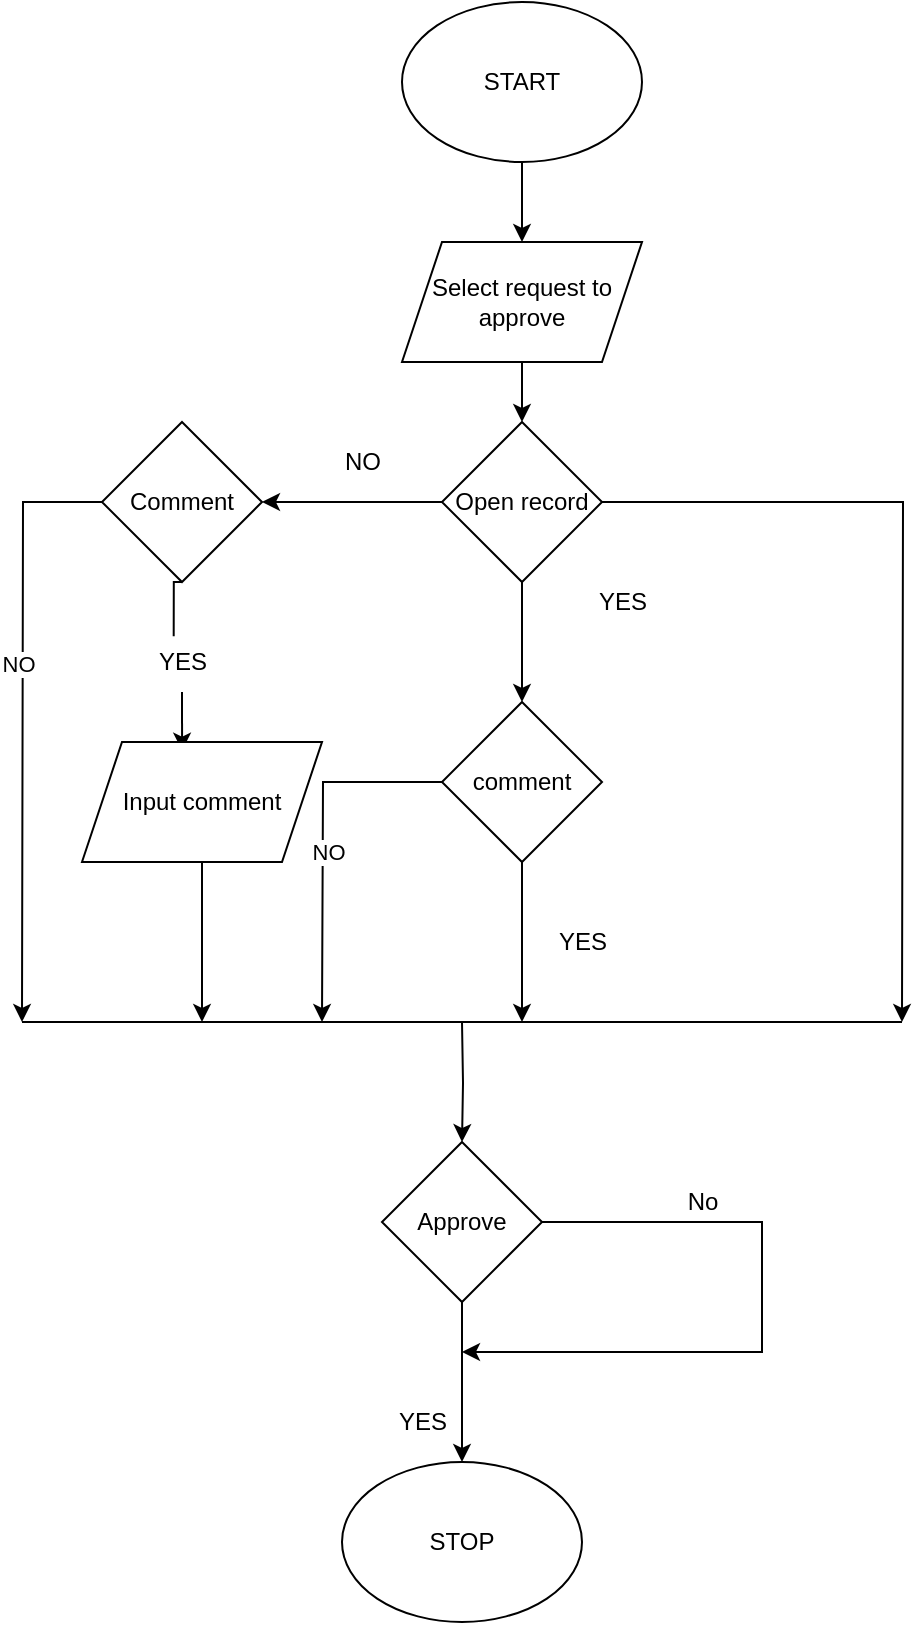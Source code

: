 <mxfile version="20.7.4" type="device"><diagram id="fIea8bSJG7sGjlb332zB" name="Page-1"><mxGraphModel dx="520" dy="443" grid="1" gridSize="10" guides="1" tooltips="1" connect="1" arrows="1" fold="1" page="1" pageScale="1" pageWidth="827" pageHeight="1169" math="0" shadow="0"><root><mxCell id="0"/><mxCell id="1" parent="0"/><mxCell id="hMee7NhP4iQqz0m8QuE9-9" style="edgeStyle=orthogonalEdgeStyle;rounded=0;orthogonalLoop=1;jettySize=auto;html=1;exitX=0.5;exitY=1;exitDx=0;exitDy=0;entryX=0.5;entryY=0;entryDx=0;entryDy=0;" edge="1" parent="1" source="cTpGw7JlK4R_EFzfwskI-1" target="hMee7NhP4iQqz0m8QuE9-1"><mxGeometry relative="1" as="geometry"/></mxCell><mxCell id="cTpGw7JlK4R_EFzfwskI-1" value="START" style="ellipse;whiteSpace=wrap;html=1;" parent="1" vertex="1"><mxGeometry x="220" y="10" width="120" height="80" as="geometry"/></mxCell><mxCell id="hMee7NhP4iQqz0m8QuE9-10" style="edgeStyle=orthogonalEdgeStyle;rounded=0;orthogonalLoop=1;jettySize=auto;html=1;exitX=0.5;exitY=1;exitDx=0;exitDy=0;entryX=0.5;entryY=0;entryDx=0;entryDy=0;" edge="1" parent="1" source="hMee7NhP4iQqz0m8QuE9-1" target="hMee7NhP4iQqz0m8QuE9-2"><mxGeometry relative="1" as="geometry"/></mxCell><mxCell id="hMee7NhP4iQqz0m8QuE9-1" value="Select request to approve" style="shape=parallelogram;perimeter=parallelogramPerimeter;whiteSpace=wrap;html=1;fixedSize=1;" vertex="1" parent="1"><mxGeometry x="220" y="130" width="120" height="60" as="geometry"/></mxCell><mxCell id="hMee7NhP4iQqz0m8QuE9-12" style="edgeStyle=orthogonalEdgeStyle;rounded=0;orthogonalLoop=1;jettySize=auto;html=1;exitX=0.5;exitY=1;exitDx=0;exitDy=0;entryX=0.5;entryY=0;entryDx=0;entryDy=0;" edge="1" parent="1" source="hMee7NhP4iQqz0m8QuE9-2" target="hMee7NhP4iQqz0m8QuE9-4"><mxGeometry relative="1" as="geometry"/></mxCell><mxCell id="hMee7NhP4iQqz0m8QuE9-15" style="edgeStyle=orthogonalEdgeStyle;rounded=0;orthogonalLoop=1;jettySize=auto;html=1;exitX=1;exitY=0.5;exitDx=0;exitDy=0;" edge="1" parent="1" source="hMee7NhP4iQqz0m8QuE9-2"><mxGeometry relative="1" as="geometry"><mxPoint x="470" y="520" as="targetPoint"/></mxGeometry></mxCell><mxCell id="hMee7NhP4iQqz0m8QuE9-2" value="Open record" style="rhombus;whiteSpace=wrap;html=1;" vertex="1" parent="1"><mxGeometry x="240" y="220" width="80" height="80" as="geometry"/></mxCell><mxCell id="hMee7NhP4iQqz0m8QuE9-11" style="edgeStyle=orthogonalEdgeStyle;rounded=0;orthogonalLoop=1;jettySize=auto;html=1;exitX=0;exitY=0.5;exitDx=0;exitDy=0;entryX=1;entryY=0.5;entryDx=0;entryDy=0;" edge="1" parent="1" source="hMee7NhP4iQqz0m8QuE9-2" target="hMee7NhP4iQqz0m8QuE9-3"><mxGeometry relative="1" as="geometry"><Array as="points"><mxPoint x="210" y="260"/><mxPoint x="210" y="260"/></Array></mxGeometry></mxCell><mxCell id="hMee7NhP4iQqz0m8QuE9-14" style="edgeStyle=orthogonalEdgeStyle;rounded=0;orthogonalLoop=1;jettySize=auto;html=1;exitX=0.5;exitY=1;exitDx=0;exitDy=0;entryX=0.417;entryY=0.072;entryDx=0;entryDy=0;entryPerimeter=0;startArrow=none;" edge="1" parent="1" source="hMee7NhP4iQqz0m8QuE9-30" target="hMee7NhP4iQqz0m8QuE9-5"><mxGeometry relative="1" as="geometry"/></mxCell><mxCell id="hMee7NhP4iQqz0m8QuE9-16" style="edgeStyle=orthogonalEdgeStyle;rounded=0;orthogonalLoop=1;jettySize=auto;html=1;exitX=0;exitY=0.5;exitDx=0;exitDy=0;" edge="1" parent="1" source="hMee7NhP4iQqz0m8QuE9-3"><mxGeometry relative="1" as="geometry"><mxPoint x="30" y="520" as="targetPoint"/></mxGeometry></mxCell><mxCell id="hMee7NhP4iQqz0m8QuE9-27" value="NO" style="edgeLabel;html=1;align=center;verticalAlign=middle;resizable=0;points=[];" vertex="1" connectable="0" parent="hMee7NhP4iQqz0m8QuE9-16"><mxGeometry x="-0.198" y="-3" relative="1" as="geometry"><mxPoint as="offset"/></mxGeometry></mxCell><mxCell id="hMee7NhP4iQqz0m8QuE9-3" value="Comment" style="rhombus;whiteSpace=wrap;html=1;" vertex="1" parent="1"><mxGeometry x="70" y="220" width="80" height="80" as="geometry"/></mxCell><mxCell id="hMee7NhP4iQqz0m8QuE9-20" style="edgeStyle=orthogonalEdgeStyle;rounded=0;orthogonalLoop=1;jettySize=auto;html=1;exitX=0.5;exitY=1;exitDx=0;exitDy=0;" edge="1" parent="1" source="hMee7NhP4iQqz0m8QuE9-4"><mxGeometry relative="1" as="geometry"><mxPoint x="280" y="520" as="targetPoint"/></mxGeometry></mxCell><mxCell id="hMee7NhP4iQqz0m8QuE9-28" style="edgeStyle=orthogonalEdgeStyle;rounded=0;orthogonalLoop=1;jettySize=auto;html=1;exitX=0;exitY=0.5;exitDx=0;exitDy=0;" edge="1" parent="1" source="hMee7NhP4iQqz0m8QuE9-4"><mxGeometry relative="1" as="geometry"><mxPoint x="180" y="520" as="targetPoint"/></mxGeometry></mxCell><mxCell id="hMee7NhP4iQqz0m8QuE9-29" value="NO" style="edgeLabel;html=1;align=center;verticalAlign=middle;resizable=0;points=[];" vertex="1" connectable="0" parent="hMee7NhP4iQqz0m8QuE9-28"><mxGeometry x="0.048" y="2" relative="1" as="geometry"><mxPoint as="offset"/></mxGeometry></mxCell><mxCell id="hMee7NhP4iQqz0m8QuE9-4" value="comment" style="rhombus;whiteSpace=wrap;html=1;" vertex="1" parent="1"><mxGeometry x="240" y="360" width="80" height="80" as="geometry"/></mxCell><mxCell id="hMee7NhP4iQqz0m8QuE9-19" style="edgeStyle=orthogonalEdgeStyle;rounded=0;orthogonalLoop=1;jettySize=auto;html=1;exitX=0.5;exitY=1;exitDx=0;exitDy=0;" edge="1" parent="1" source="hMee7NhP4iQqz0m8QuE9-5"><mxGeometry relative="1" as="geometry"><mxPoint x="120" y="520" as="targetPoint"/></mxGeometry></mxCell><mxCell id="hMee7NhP4iQqz0m8QuE9-5" value="Input comment" style="shape=parallelogram;perimeter=parallelogramPerimeter;whiteSpace=wrap;html=1;fixedSize=1;" vertex="1" parent="1"><mxGeometry x="60" y="380" width="120" height="60" as="geometry"/></mxCell><mxCell id="hMee7NhP4iQqz0m8QuE9-21" style="edgeStyle=orthogonalEdgeStyle;rounded=0;orthogonalLoop=1;jettySize=auto;html=1;entryX=0.5;entryY=0;entryDx=0;entryDy=0;" edge="1" parent="1" target="hMee7NhP4iQqz0m8QuE9-6"><mxGeometry relative="1" as="geometry"><mxPoint x="250" y="520" as="targetPoint"/><mxPoint x="250" y="520" as="sourcePoint"/></mxGeometry></mxCell><mxCell id="hMee7NhP4iQqz0m8QuE9-22" style="edgeStyle=orthogonalEdgeStyle;rounded=0;orthogonalLoop=1;jettySize=auto;html=1;exitX=0.5;exitY=1;exitDx=0;exitDy=0;" edge="1" parent="1" source="hMee7NhP4iQqz0m8QuE9-6" target="hMee7NhP4iQqz0m8QuE9-7"><mxGeometry relative="1" as="geometry"/></mxCell><mxCell id="hMee7NhP4iQqz0m8QuE9-23" style="edgeStyle=orthogonalEdgeStyle;rounded=0;orthogonalLoop=1;jettySize=auto;html=1;exitX=1;exitY=0.5;exitDx=0;exitDy=0;" edge="1" parent="1" source="hMee7NhP4iQqz0m8QuE9-6"><mxGeometry relative="1" as="geometry"><mxPoint x="250" y="685" as="targetPoint"/><Array as="points"><mxPoint x="400" y="620"/><mxPoint x="400" y="685"/><mxPoint x="250" y="685"/></Array></mxGeometry></mxCell><mxCell id="hMee7NhP4iQqz0m8QuE9-6" value="Approve" style="rhombus;whiteSpace=wrap;html=1;" vertex="1" parent="1"><mxGeometry x="210" y="580" width="80" height="80" as="geometry"/></mxCell><mxCell id="hMee7NhP4iQqz0m8QuE9-7" value="STOP" style="ellipse;whiteSpace=wrap;html=1;" vertex="1" parent="1"><mxGeometry x="190" y="740" width="120" height="80" as="geometry"/></mxCell><mxCell id="hMee7NhP4iQqz0m8QuE9-18" value="" style="endArrow=none;html=1;rounded=0;" edge="1" parent="1"><mxGeometry width="50" height="50" relative="1" as="geometry"><mxPoint x="30" y="520" as="sourcePoint"/><mxPoint x="470" y="520" as="targetPoint"/></mxGeometry></mxCell><mxCell id="hMee7NhP4iQqz0m8QuE9-24" value="NO" style="text;html=1;align=center;verticalAlign=middle;resizable=0;points=[];autosize=1;strokeColor=none;fillColor=none;" vertex="1" parent="1"><mxGeometry x="180" y="225" width="40" height="30" as="geometry"/></mxCell><mxCell id="hMee7NhP4iQqz0m8QuE9-25" value="YES" style="text;html=1;align=center;verticalAlign=middle;resizable=0;points=[];autosize=1;strokeColor=none;fillColor=none;" vertex="1" parent="1"><mxGeometry x="305" y="295" width="50" height="30" as="geometry"/></mxCell><mxCell id="hMee7NhP4iQqz0m8QuE9-26" value="YES" style="text;html=1;align=center;verticalAlign=middle;resizable=0;points=[];autosize=1;strokeColor=none;fillColor=none;" vertex="1" parent="1"><mxGeometry x="285" y="465" width="50" height="30" as="geometry"/></mxCell><mxCell id="hMee7NhP4iQqz0m8QuE9-30" value="YES" style="text;html=1;align=center;verticalAlign=middle;resizable=0;points=[];autosize=1;strokeColor=none;fillColor=none;" vertex="1" parent="1"><mxGeometry x="85" y="325" width="50" height="30" as="geometry"/></mxCell><mxCell id="hMee7NhP4iQqz0m8QuE9-31" value="" style="edgeStyle=orthogonalEdgeStyle;rounded=0;orthogonalLoop=1;jettySize=auto;html=1;exitX=0.5;exitY=1;exitDx=0;exitDy=0;entryX=0.417;entryY=0.072;entryDx=0;entryDy=0;entryPerimeter=0;endArrow=none;" edge="1" parent="1" source="hMee7NhP4iQqz0m8QuE9-3" target="hMee7NhP4iQqz0m8QuE9-30"><mxGeometry relative="1" as="geometry"><mxPoint x="110" y="300" as="sourcePoint"/><mxPoint x="110.04" y="384.32" as="targetPoint"/></mxGeometry></mxCell><mxCell id="hMee7NhP4iQqz0m8QuE9-32" value="No" style="text;html=1;align=center;verticalAlign=middle;resizable=0;points=[];autosize=1;strokeColor=none;fillColor=none;" vertex="1" parent="1"><mxGeometry x="350" y="595" width="40" height="30" as="geometry"/></mxCell><mxCell id="hMee7NhP4iQqz0m8QuE9-33" value="YES" style="text;html=1;align=center;verticalAlign=middle;resizable=0;points=[];autosize=1;strokeColor=none;fillColor=none;" vertex="1" parent="1"><mxGeometry x="205" y="705" width="50" height="30" as="geometry"/></mxCell></root></mxGraphModel></diagram></mxfile>
